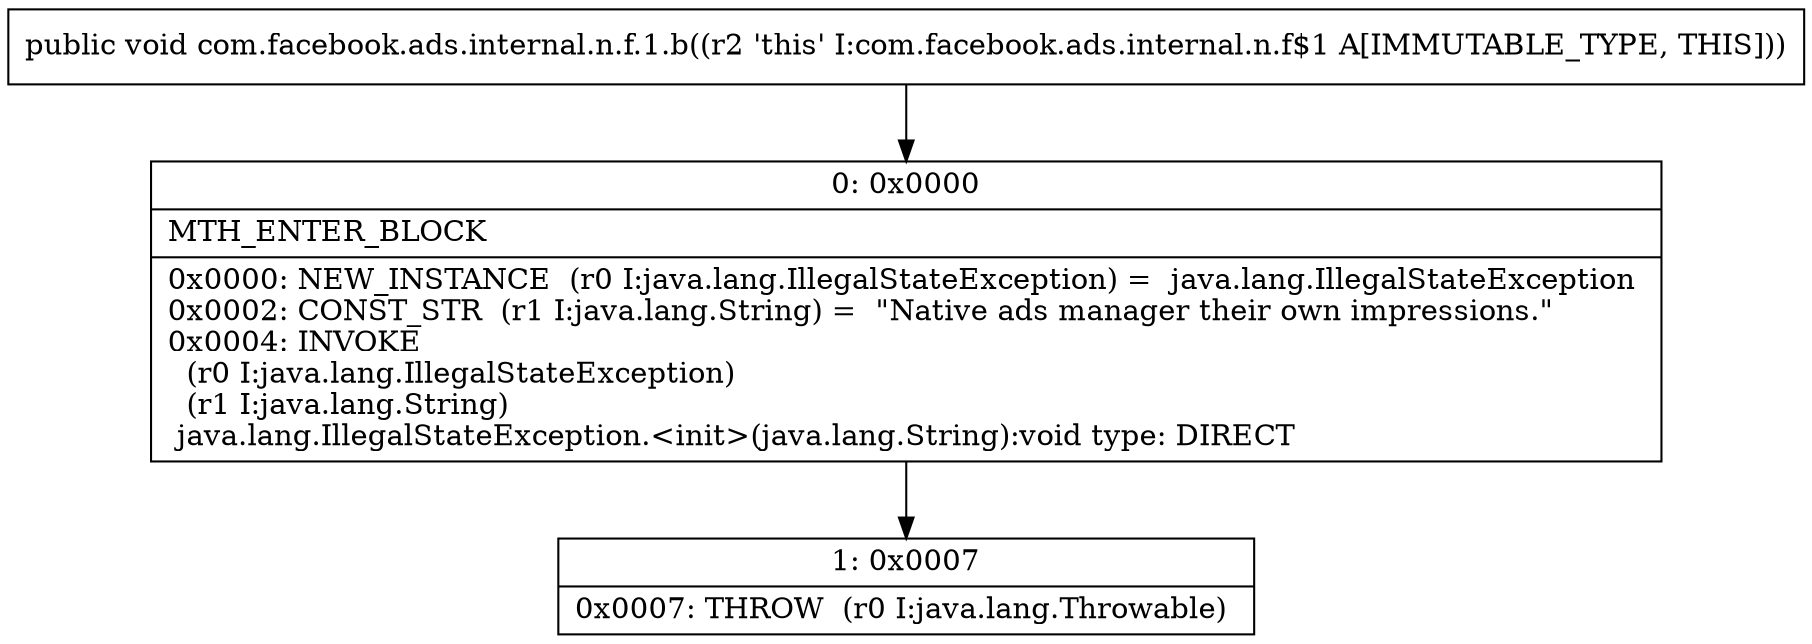 digraph "CFG forcom.facebook.ads.internal.n.f.1.b()V" {
Node_0 [shape=record,label="{0\:\ 0x0000|MTH_ENTER_BLOCK\l|0x0000: NEW_INSTANCE  (r0 I:java.lang.IllegalStateException) =  java.lang.IllegalStateException \l0x0002: CONST_STR  (r1 I:java.lang.String) =  \"Native ads manager their own impressions.\" \l0x0004: INVOKE  \l  (r0 I:java.lang.IllegalStateException)\l  (r1 I:java.lang.String)\l java.lang.IllegalStateException.\<init\>(java.lang.String):void type: DIRECT \l}"];
Node_1 [shape=record,label="{1\:\ 0x0007|0x0007: THROW  (r0 I:java.lang.Throwable) \l}"];
MethodNode[shape=record,label="{public void com.facebook.ads.internal.n.f.1.b((r2 'this' I:com.facebook.ads.internal.n.f$1 A[IMMUTABLE_TYPE, THIS])) }"];
MethodNode -> Node_0;
Node_0 -> Node_1;
}

